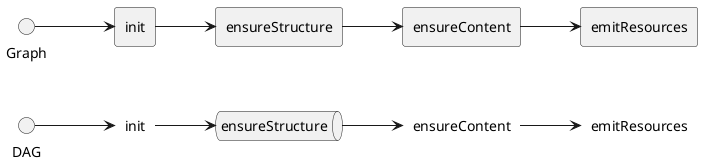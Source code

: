 @startuml
left to right direction
label daginit as "init"
queue dagensureStructure as "ensureStructure"
label dagensureContent as "ensureContent"
label dagemitResources as "emitResources"
rectangle ginit as "init"
rectangle gensureStructure as "ensureStructure"
rectangle gensureContent as "ensureContent"
rectangle gemitResources as "emitResources"
DAG --> daginit
daginit --> dagensureStructure
dagensureStructure --> dagensureContent
dagensureContent --> dagemitResources
Graph --> ginit
ginit --> gensureStructure
gensureStructure --> gensureContent
gensureContent --> gemitResources
@enduml